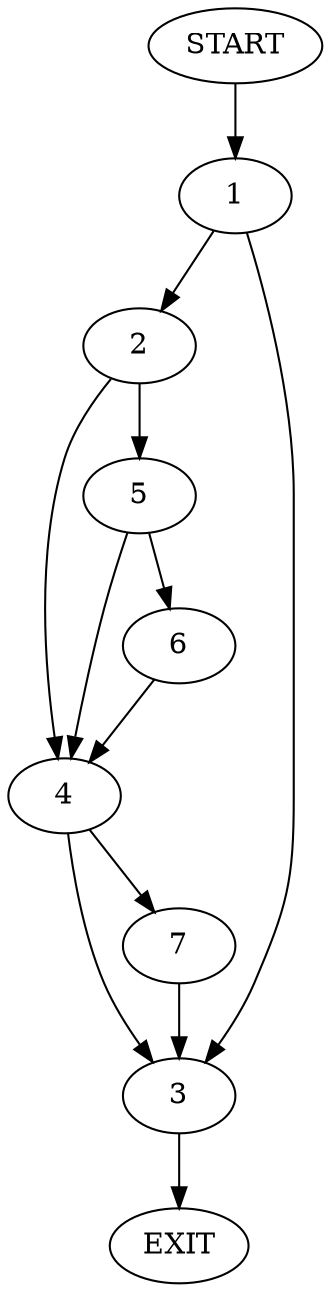digraph {
0 [label="START"]
8 [label="EXIT"]
0 -> 1
1 -> 2
1 -> 3
3 -> 8
2 -> 4
2 -> 5
5 -> 4
5 -> 6
4 -> 3
4 -> 7
6 -> 4
7 -> 3
}
